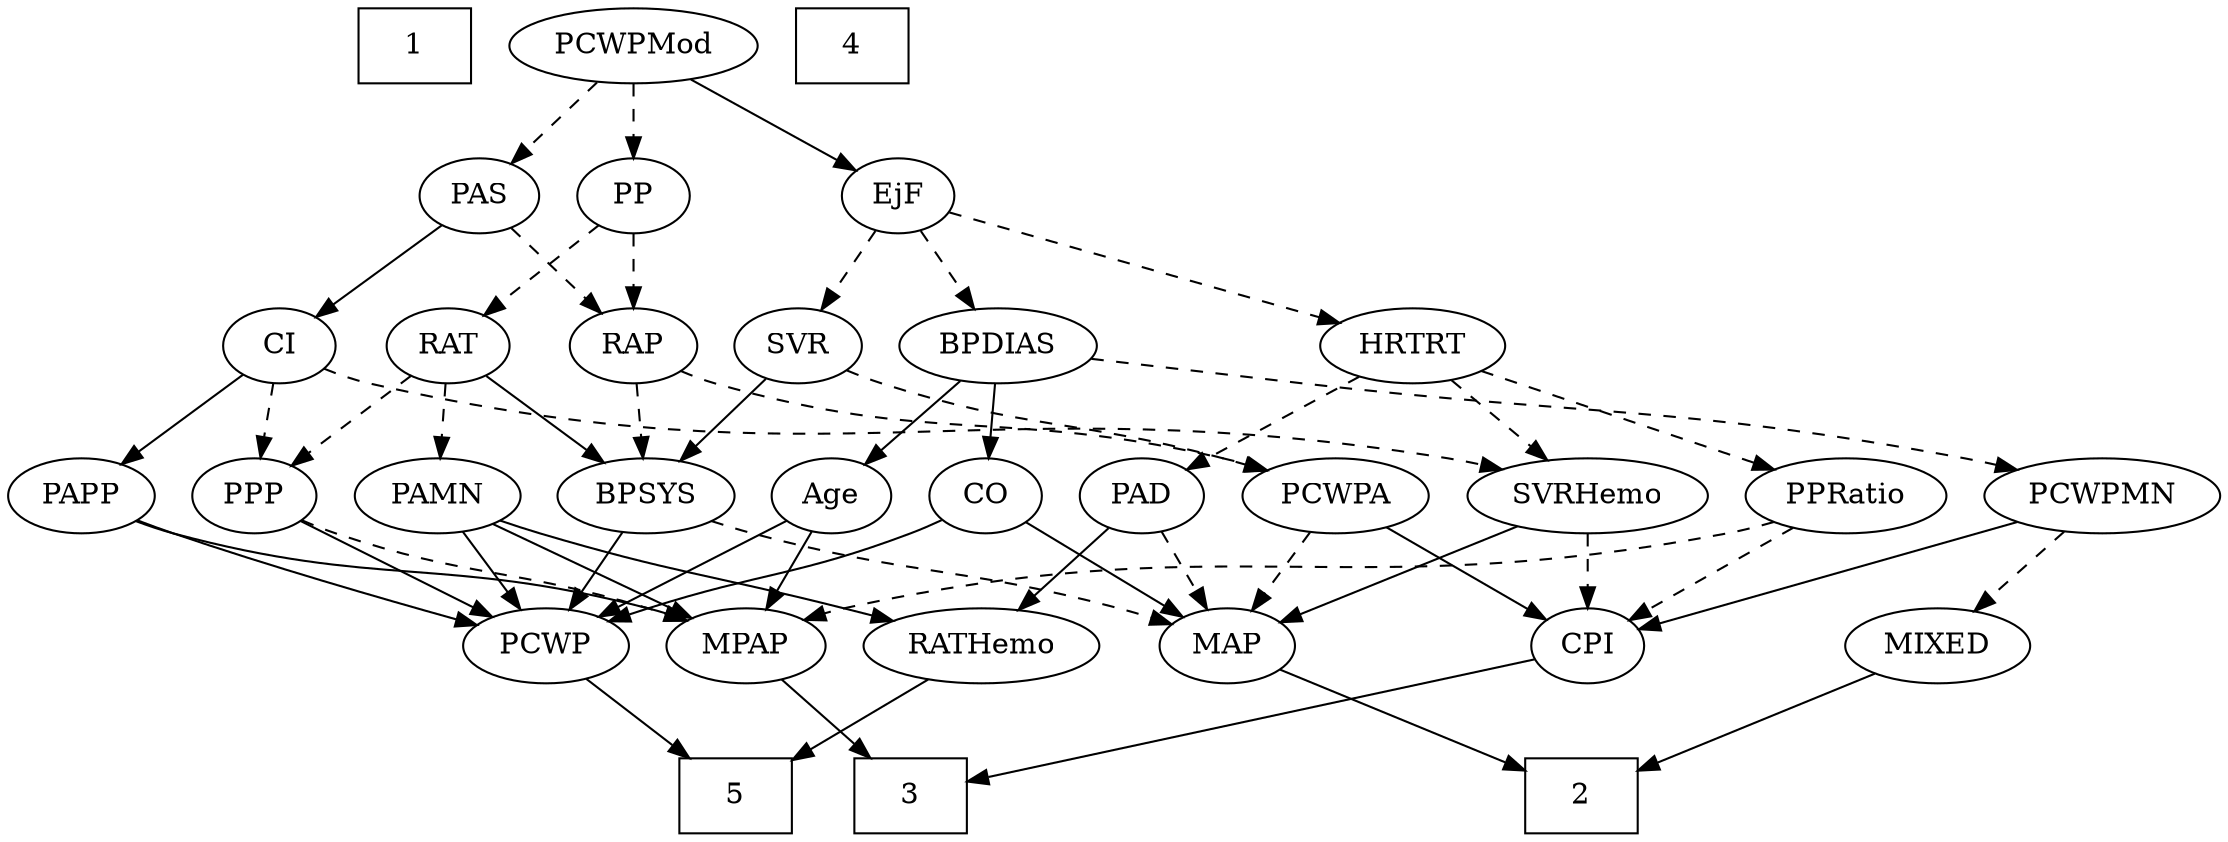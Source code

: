 strict digraph {
	graph [bb="0,0,974.89,396"];
	node [label="\N"];
	1	[height=0.5,
		pos="180.85,378",
		shape=box,
		width=0.75];
	2	[height=0.5,
		pos="701.85,18",
		shape=box,
		width=0.75];
	3	[height=0.5,
		pos="401.85,18",
		shape=box,
		width=0.75];
	4	[height=0.5,
		pos="374.85,378",
		shape=box,
		width=0.75];
	5	[height=0.5,
		pos="321.85,18",
		shape=box,
		width=0.75];
	Age	[height=0.5,
		pos="364.85,162",
		width=0.75];
	MPAP	[height=0.5,
		pos="329.85,90",
		width=0.97491];
	Age -> MPAP	[pos="e,338.16,107.63 356.73,144.76 352.55,136.4 347.36,126.02 342.65,116.61",
		style=solid];
	PCWP	[height=0.5,
		pos="241.85,90",
		width=0.97491];
	Age -> PCWP	[pos="e,264.38,103.82 344.81,149.6 325.43,138.57 295.75,121.68 273.23,108.86",
		style=solid];
	EjF	[height=0.5,
		pos="395.85,306",
		width=0.75];
	SVR	[height=0.5,
		pos="351.85,234",
		width=0.77632];
	EjF -> SVR	[pos="e,362.1,251.31 385.86,289.12 380.43,280.47 373.58,269.58 367.46,259.83",
		style=dashed];
	BPDIAS	[height=0.5,
		pos="439.85,234",
		width=1.1735];
	EjF -> BPDIAS	[pos="e,429.29,251.8 405.83,289.12 411.13,280.68 417.78,270.1 423.79,260.55",
		style=dashed];
	HRTRT	[height=0.5,
		pos="625.85,234",
		width=1.1013];
	EjF -> HRTRT	[pos="e,593.95,244.71 420.03,297.64 459.01,285.78 536.2,262.28 584.18,247.68",
		style=dashed];
	RAP	[height=0.5,
		pos="277.85,234",
		width=0.77632];
	BPSYS	[height=0.5,
		pos="281.85,162",
		width=1.0471];
	RAP -> BPSYS	[pos="e,280.87,180.1 278.84,215.7 279.28,207.98 279.81,198.71 280.3,190.11",
		style=dashed];
	PCWPA	[height=0.5,
		pos="598.85,162",
		width=1.1555];
	RAP -> PCWPA	[pos="e,568.42,174.29 298.98,222.07 304.07,219.78 309.57,217.59 314.85,216 415.63,185.74 446.64,205.03 548.85,180 552.05,179.21 555.35,\
178.31 558.64,177.35",
		style=dashed];
	MIXED	[height=0.5,
		pos="858.85,90",
		width=1.1193];
	MIXED -> 2	[pos="e,729.01,31.113 831.14,76.647 805.28,65.116 766.53,47.837 738.19,35.204",
		style=solid];
	MPAP -> 3	[pos="e,384.23,36.127 345.47,73.811 354.66,64.881 366.48,53.384 376.93,43.229",
		style=solid];
	MAP	[height=0.5,
		pos="545.85,90",
		width=0.84854];
	BPSYS -> MAP	[pos="e,519.75,99.364 310.49,149.99 316.51,147.86 322.85,145.75 328.85,144 399.24,123.49 418.94,126.66 489.85,108 496.45,106.26 503.44,\
104.27 510.17,102.27",
		style=dashed];
	BPSYS -> PCWP	[pos="e,251.26,107.47 272.37,144.41 267.59,136.04 261.68,125.71 256.34,116.37",
		style=solid];
	PAD	[height=0.5,
		pos="510.85,162",
		width=0.79437];
	RATHemo	[height=0.5,
		pos="431.85,90",
		width=1.3721];
	PAD -> RATHemo	[pos="e,449.74,106.85 494.86,146.83 484.13,137.33 469.77,124.6 457.47,113.7",
		style=solid];
	PAD -> MAP	[pos="e,537.61,107.47 519.14,144.41 523.28,136.13 528.38,125.92 533.02,116.66",
		style=dashed];
	CO	[height=0.5,
		pos="436.85,162",
		width=0.75];
	CO -> MAP	[pos="e,525.97,103.76 455.83,148.81 472.87,137.87 498.09,121.67 517.51,109.2",
		style=solid];
	CO -> PCWP	[pos="e,268.74,101.71 415.74,150.44 410.9,148.19 405.74,145.91 400.85,144 350.96,124.52 336.41,125.66 285.85,108 283.32,107.12 280.73,\
106.19 278.12,105.23",
		style=solid];
	PAS	[height=0.5,
		pos="205.85,306",
		width=0.75];
	PAS -> RAP	[pos="e,263.05,249.38 220.42,290.83 230.6,280.94 244.37,267.55 255.88,256.36",
		style=dashed];
	CI	[height=0.5,
		pos="120.85,234",
		width=0.75];
	PAS -> CI	[pos="e,137.19,248.46 189.46,291.5 176.88,281.14 159.31,266.67 145.1,254.97",
		style=solid];
	PAMN	[height=0.5,
		pos="189.85,162",
		width=1.011];
	PAMN -> MPAP	[pos="e,305.39,103.23 214.55,148.65 237.25,137.3 271.07,120.39 296.21,107.82",
		style=solid];
	PAMN -> RATHemo	[pos="e,394.77,102.06 217.29,150.1 223.05,147.96 229.12,145.82 234.85,144 295.67,124.7 312.33,124.98 373.85,108 377.45,107.01 381.17,105.96 \
384.91,104.9",
		style=solid];
	PAMN -> PCWP	[pos="e,229.85,107.15 201.91,144.76 208.41,136.02 216.55,125.05 223.79,115.31",
		style=solid];
	RATHemo -> 5	[pos="e,348.89,36.209 408.25,73.983 393.55,64.628 374.35,52.408 357.78,41.865",
		style=solid];
	CPI	[height=0.5,
		pos="708.85,90",
		width=0.75];
	CPI -> 3	[pos="e,429.07,25.207 683.72,83.272 629.73,70.961 502.42,41.931 439.04,27.48",
		style=solid];
	RAT	[height=0.5,
		pos="196.85,234",
		width=0.75827];
	RAT -> BPSYS	[pos="e,263.74,177.91 213.24,219.5 225.33,209.54 242.04,195.78 255.94,184.34",
		style=solid];
	RAT -> PAMN	[pos="e,191.56,180.1 195.12,215.7 194.35,207.98 193.42,198.71 192.56,190.11",
		style=dashed];
	PPP	[height=0.5,
		pos="108.85,162",
		width=0.75];
	RAT -> PPP	[pos="e,125.46,176.22 179.88,219.5 166.77,209.08 148.43,194.49 133.67,182.75",
		style=dashed];
	SVR -> BPSYS	[pos="e,297.3,178.46 337.34,218.5 327.84,209 315.23,196.38 304.43,185.58",
		style=solid];
	SVR -> PCWPA	[pos="e,567.8,174.13 373.45,222.16 378.43,219.92 383.76,217.72 388.85,216 457.9,192.66 478.69,199.76 548.85,180 551.84,179.16 554.92,178.24 \
558,177.28",
		style=dashed];
	PCWPMod	[height=0.5,
		pos="277.85,378",
		width=1.4443];
	PCWPMod -> EjF	[pos="e,376.31,318.59 302.87,362.15 321.79,350.93 347.79,335.51 367.48,323.83",
		style=solid];
	PCWPMod -> PAS	[pos="e,220.5,321.25 261.15,360.76 251.25,351.14 238.6,338.84 227.89,328.43",
		style=dashed];
	PP	[height=0.5,
		pos="277.85,306",
		width=0.75];
	PCWPMod -> PP	[pos="e,277.85,324.1 277.85,359.7 277.85,351.98 277.85,342.71 277.85,334.11",
		style=dashed];
	PCWPA -> CPI	[pos="e,690.01,102.99 621.37,146.67 638.77,135.6 662.91,120.23 681.43,108.45",
		style=solid];
	PCWPA -> MAP	[pos="e,557.71,106.67 586.55,144.76 579.84,135.89 571.39,124.74 563.94,114.89",
		style=dashed];
	PCWPMN	[height=0.5,
		pos="924.85,162",
		width=1.3902];
	PCWPMN -> MIXED	[pos="e,874.07,107.15 909.54,144.76 901.04,135.75 890.32,124.39 880.93,114.43",
		style=dashed];
	PCWPMN -> CPI	[pos="e,732.73,98.739 888.69,149.28 847.93,136.07 782.16,114.76 742.47,101.9",
		style=solid];
	SVRHemo	[height=0.5,
		pos="708.85,162",
		width=1.3902];
	SVRHemo -> CPI	[pos="e,708.85,108.1 708.85,143.7 708.85,135.98 708.85,126.71 708.85,118.11",
		style=dashed];
	SVRHemo -> MAP	[pos="e,569.88,101.32 677.8,147.67 649.59,135.55 608.07,117.72 579.17,105.31",
		style=solid];
	BPDIAS -> Age	[pos="e,380.27,177.39 422.83,217.12 412.43,207.41 399.01,194.89 387.7,184.33",
		style=solid];
	BPDIAS -> CO	[pos="e,437.58,180.1 439.11,215.7 438.78,207.98 438.38,198.71 438.01,190.11",
		style=solid];
	BPDIAS -> PCWPMN	[pos="e,888.56,174.42 479.8,228.04 585.52,214.91 864.66,180.24 865.85,180 870.02,179.15 874.32,178.14 878.62,177.06",
		style=dashed];
	MAP -> 2	[pos="e,674.78,31.146 569.54,78.369 595.07,66.911 636.02,48.536 665.61,35.261",
		style=solid];
	PP -> RAP	[pos="e,277.85,252.1 277.85,287.7 277.85,279.98 277.85,270.71 277.85,262.11",
		style=dashed];
	PP -> RAT	[pos="e,212.82,248.8 261.84,291.17 250.08,281.01 233.91,267.03 220.64,255.56",
		style=dashed];
	PPP -> MPAP	[pos="e,303.04,101.94 129.88,150.24 134.72,148 139.9,145.78 144.85,144 205.7,122.09 224.24,127.69 285.85,108 288.39,107.19 291,106.3 293.62,\
105.38",
		style=dashed];
	PPP -> PCWP	[pos="e,217.96,103.57 129.34,150.22 150.53,139.06 183.95,121.47 208.87,108.36",
		style=solid];
	PPRatio	[height=0.5,
		pos="816.85,162",
		width=1.1013];
	PPRatio -> MPAP	[pos="e,355.53,102.29 787.9,149.66 781.39,147.47 774.45,145.42 767.85,144 595.96,106.91 545.06,148.07 373.85,108 371.01,107.34 368.1,106.53 \
365.21,105.63",
		style=dashed];
	PPRatio -> CPI	[pos="e,727.78,103.27 794.99,146.83 778.04,135.85 754.45,120.56 736.24,108.75",
		style=dashed];
	PCWP -> 5	[pos="e,302.37,36.04 258.81,74.155 269.27,65.003 282.92,53.061 294.84,42.631",
		style=solid];
	CI -> SVRHemo	[pos="e,672.93,174.63 141.99,222.49 147.96,219.95 154.54,217.53 160.85,216 372.64,164.69 435.33,218.37 649.85,180 654.21,179.22 658.72,\
178.24 663.21,177.15",
		style=dashed];
	CI -> PPP	[pos="e,111.81,180.28 117.94,216.05 116.62,208.35 115.02,199.03 113.54,190.36",
		style=dashed];
	PAPP	[height=0.5,
		pos="31.847,162",
		width=0.88464];
	CI -> PAPP	[pos="e,49.734,177.07 104.11,219.83 91.021,209.54 72.603,195.06 57.637,183.28",
		style=solid];
	PAPP -> MPAP	[pos="e,303.61,102.13 55.805,150.01 61.319,147.78 67.219,145.62 72.847,144 165.11,117.44 193.27,133.43 285.85,108 288.5,107.27 291.2,106.44 \
293.91,105.55",
		style=solid];
	PAPP -> PCWP	[pos="e,211.97,99.494 56.424,150.39 61.801,148.19 67.488,145.95 72.847,144 116.64,128.09 167.81,112.44 202.27,102.32",
		style=solid];
	HRTRT -> PAD	[pos="e,530.83,175.16 603.13,219.17 584.85,208.04 559.06,192.35 539.39,180.37",
		style=dashed];
	HRTRT -> SVRHemo	[pos="e,690.01,178.89 643.86,217.81 655.04,208.38 669.62,196.08 682.14,185.53",
		style=dashed];
	HRTRT -> PPRatio	[pos="e,786.9,173.98 655.69,222.06 688.39,210.08 741.01,190.8 777.17,177.54",
		style=dashed];
}
